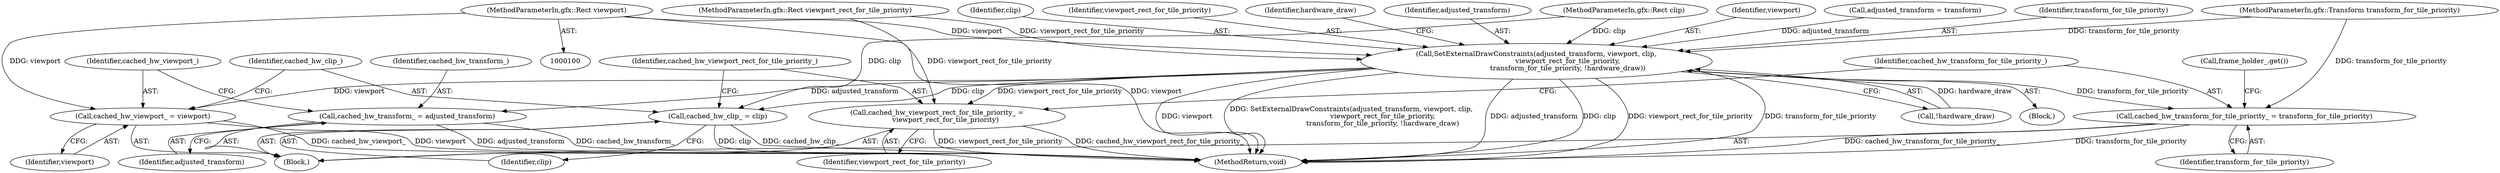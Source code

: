 digraph "1_Chrome_6d9425ec7badda912555d46ea7abcfab81fdd9b9_8@del" {
"1000102" [label="(MethodParameterIn,gfx::Rect viewport)"];
"1000121" [label="(Call,SetExternalDrawConstraints(adjusted_transform, viewport, clip,\n                             viewport_rect_for_tile_priority,\n                             transform_for_tile_priority, !hardware_draw))"];
"1000145" [label="(Call,cached_hw_transform_ = adjusted_transform)"];
"1000148" [label="(Call,cached_hw_viewport_ = viewport)"];
"1000151" [label="(Call,cached_hw_clip_ = clip)"];
"1000154" [label="(Call,cached_hw_viewport_rect_for_tile_priority_ =\n        viewport_rect_for_tile_priority)"];
"1000157" [label="(Call,cached_hw_transform_for_tile_priority_ = transform_for_tile_priority)"];
"1000105" [label="(MethodParameterIn,gfx::Transform transform_for_tile_priority)"];
"1000179" [label="(MethodReturn,void)"];
"1000153" [label="(Identifier,clip)"];
"1000127" [label="(Call,!hardware_draw)"];
"1000126" [label="(Identifier,transform_for_tile_priority)"];
"1000154" [label="(Call,cached_hw_viewport_rect_for_tile_priority_ =\n        viewport_rect_for_tile_priority)"];
"1000103" [label="(MethodParameterIn,gfx::Rect clip)"];
"1000104" [label="(MethodParameterIn,gfx::Rect viewport_rect_for_tile_priority)"];
"1000145" [label="(Call,cached_hw_transform_ = adjusted_transform)"];
"1000124" [label="(Identifier,clip)"];
"1000159" [label="(Identifier,transform_for_tile_priority)"];
"1000125" [label="(Identifier,viewport_rect_for_tile_priority)"];
"1000150" [label="(Identifier,viewport)"];
"1000177" [label="(Call,frame_holder_.get())"];
"1000156" [label="(Identifier,viewport_rect_for_tile_priority)"];
"1000157" [label="(Call,cached_hw_transform_for_tile_priority_ = transform_for_tile_priority)"];
"1000107" [label="(Block,)"];
"1000132" [label="(Identifier,hardware_draw)"];
"1000122" [label="(Identifier,adjusted_transform)"];
"1000121" [label="(Call,SetExternalDrawConstraints(adjusted_transform, viewport, clip,\n                             viewport_rect_for_tile_priority,\n                             transform_for_tile_priority, !hardware_draw))"];
"1000146" [label="(Identifier,cached_hw_transform_)"];
"1000102" [label="(MethodParameterIn,gfx::Rect viewport)"];
"1000147" [label="(Identifier,adjusted_transform)"];
"1000148" [label="(Call,cached_hw_viewport_ = viewport)"];
"1000152" [label="(Identifier,cached_hw_clip_)"];
"1000123" [label="(Identifier,viewport)"];
"1000158" [label="(Identifier,cached_hw_transform_for_tile_priority_)"];
"1000112" [label="(Call,adjusted_transform = transform)"];
"1000149" [label="(Identifier,cached_hw_viewport_)"];
"1000155" [label="(Identifier,cached_hw_viewport_rect_for_tile_priority_)"];
"1000144" [label="(Block,)"];
"1000151" [label="(Call,cached_hw_clip_ = clip)"];
"1000102" -> "1000100"  [label="AST: "];
"1000102" -> "1000179"  [label="DDG: viewport"];
"1000102" -> "1000121"  [label="DDG: viewport"];
"1000102" -> "1000148"  [label="DDG: viewport"];
"1000121" -> "1000107"  [label="AST: "];
"1000121" -> "1000127"  [label="CFG: "];
"1000122" -> "1000121"  [label="AST: "];
"1000123" -> "1000121"  [label="AST: "];
"1000124" -> "1000121"  [label="AST: "];
"1000125" -> "1000121"  [label="AST: "];
"1000126" -> "1000121"  [label="AST: "];
"1000127" -> "1000121"  [label="AST: "];
"1000132" -> "1000121"  [label="CFG: "];
"1000121" -> "1000179"  [label="DDG: viewport_rect_for_tile_priority"];
"1000121" -> "1000179"  [label="DDG: transform_for_tile_priority"];
"1000121" -> "1000179"  [label="DDG: viewport"];
"1000121" -> "1000179"  [label="DDG: SetExternalDrawConstraints(adjusted_transform, viewport, clip,\n                             viewport_rect_for_tile_priority,\n                             transform_for_tile_priority, !hardware_draw)"];
"1000121" -> "1000179"  [label="DDG: adjusted_transform"];
"1000121" -> "1000179"  [label="DDG: clip"];
"1000112" -> "1000121"  [label="DDG: adjusted_transform"];
"1000103" -> "1000121"  [label="DDG: clip"];
"1000104" -> "1000121"  [label="DDG: viewport_rect_for_tile_priority"];
"1000105" -> "1000121"  [label="DDG: transform_for_tile_priority"];
"1000127" -> "1000121"  [label="DDG: hardware_draw"];
"1000121" -> "1000145"  [label="DDG: adjusted_transform"];
"1000121" -> "1000148"  [label="DDG: viewport"];
"1000121" -> "1000151"  [label="DDG: clip"];
"1000121" -> "1000154"  [label="DDG: viewport_rect_for_tile_priority"];
"1000121" -> "1000157"  [label="DDG: transform_for_tile_priority"];
"1000145" -> "1000144"  [label="AST: "];
"1000145" -> "1000147"  [label="CFG: "];
"1000146" -> "1000145"  [label="AST: "];
"1000147" -> "1000145"  [label="AST: "];
"1000149" -> "1000145"  [label="CFG: "];
"1000145" -> "1000179"  [label="DDG: cached_hw_transform_"];
"1000145" -> "1000179"  [label="DDG: adjusted_transform"];
"1000148" -> "1000144"  [label="AST: "];
"1000148" -> "1000150"  [label="CFG: "];
"1000149" -> "1000148"  [label="AST: "];
"1000150" -> "1000148"  [label="AST: "];
"1000152" -> "1000148"  [label="CFG: "];
"1000148" -> "1000179"  [label="DDG: cached_hw_viewport_"];
"1000148" -> "1000179"  [label="DDG: viewport"];
"1000151" -> "1000144"  [label="AST: "];
"1000151" -> "1000153"  [label="CFG: "];
"1000152" -> "1000151"  [label="AST: "];
"1000153" -> "1000151"  [label="AST: "];
"1000155" -> "1000151"  [label="CFG: "];
"1000151" -> "1000179"  [label="DDG: clip"];
"1000151" -> "1000179"  [label="DDG: cached_hw_clip_"];
"1000103" -> "1000151"  [label="DDG: clip"];
"1000154" -> "1000144"  [label="AST: "];
"1000154" -> "1000156"  [label="CFG: "];
"1000155" -> "1000154"  [label="AST: "];
"1000156" -> "1000154"  [label="AST: "];
"1000158" -> "1000154"  [label="CFG: "];
"1000154" -> "1000179"  [label="DDG: cached_hw_viewport_rect_for_tile_priority_"];
"1000154" -> "1000179"  [label="DDG: viewport_rect_for_tile_priority"];
"1000104" -> "1000154"  [label="DDG: viewport_rect_for_tile_priority"];
"1000157" -> "1000144"  [label="AST: "];
"1000157" -> "1000159"  [label="CFG: "];
"1000158" -> "1000157"  [label="AST: "];
"1000159" -> "1000157"  [label="AST: "];
"1000177" -> "1000157"  [label="CFG: "];
"1000157" -> "1000179"  [label="DDG: transform_for_tile_priority"];
"1000157" -> "1000179"  [label="DDG: cached_hw_transform_for_tile_priority_"];
"1000105" -> "1000157"  [label="DDG: transform_for_tile_priority"];
}
